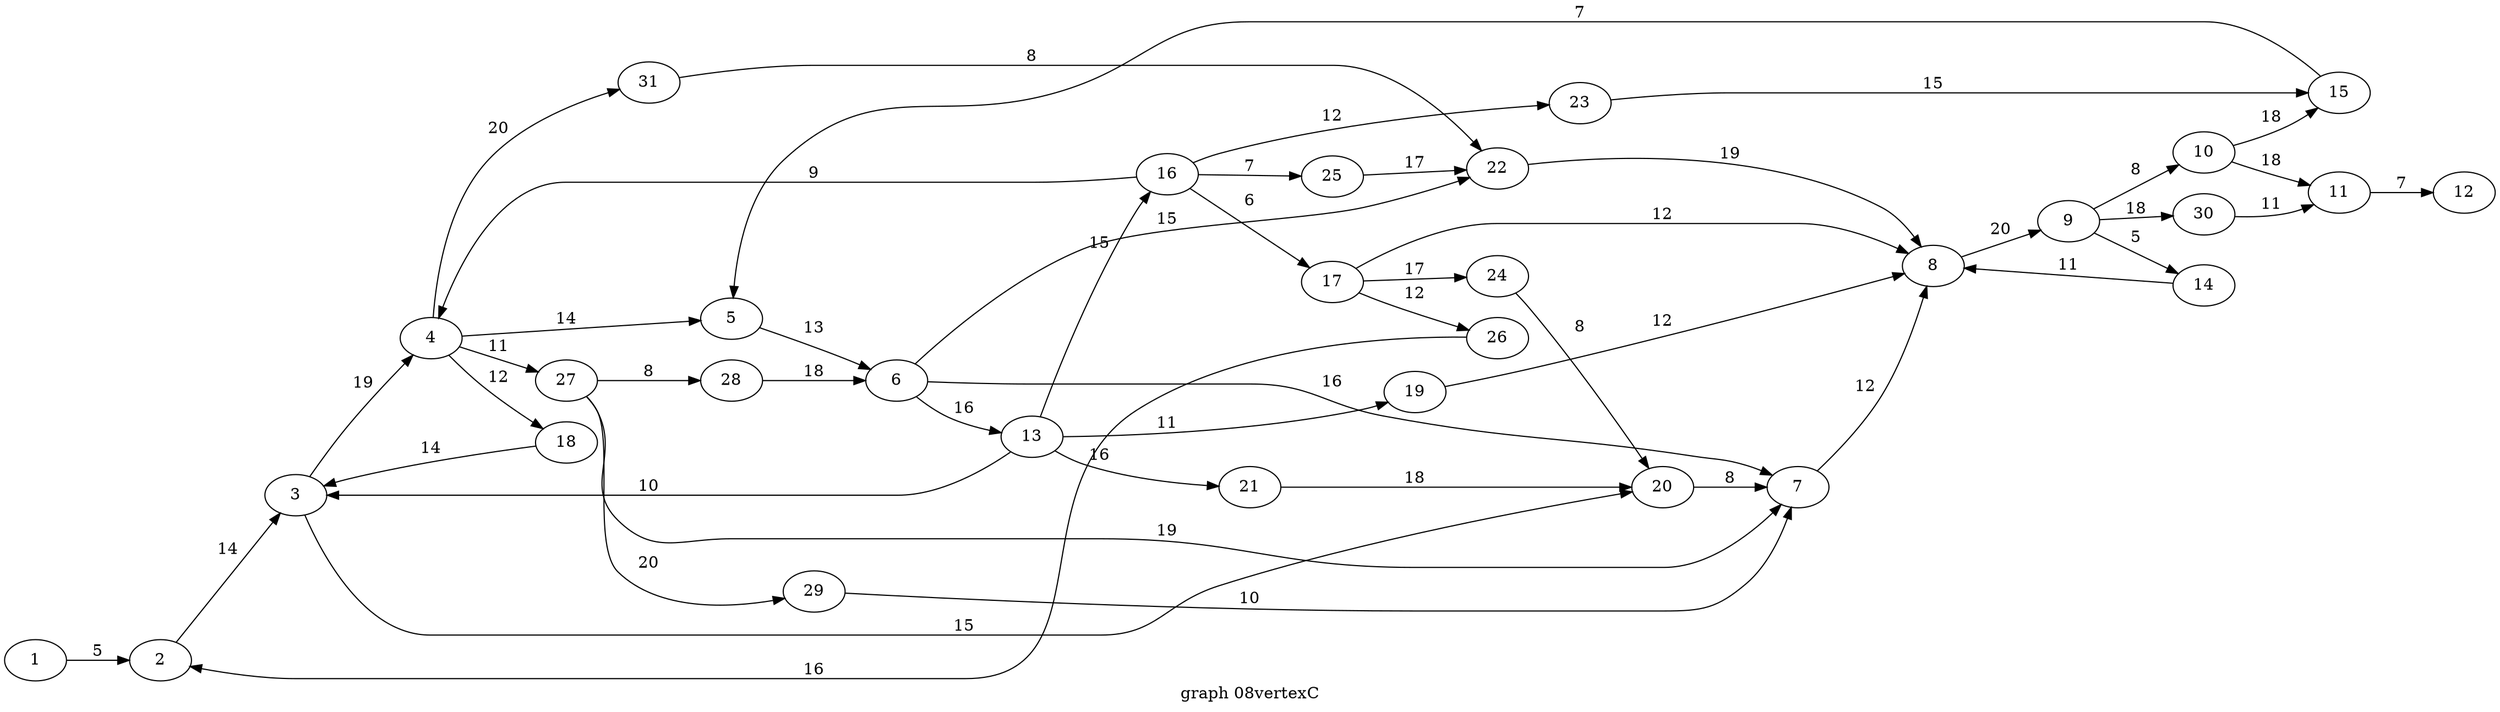 digraph g{

rankdir = LR

1 -> 2 [label = " 5 "];
2 -> 3 [label = " 14 "];
3 -> 4 [label = " 19 "];
4 -> 5 [label = " 14 "];
5 -> 6 [label = " 13 "];
6 -> 7 [label = " 16 "];
7 -> 8 [label = " 12 "];
8 -> 9 [label = " 20 "];
9 -> 10 [label = " 8 "];
10 -> 11 [label = " 18 "];
11 -> 12 [label = " 7 "];
6 -> 13 [label = " 16 "];
13 -> 3 [label = " 10 "];
9 -> 14 [label = " 5 "];
14 -> 8 [label = " 11 "];
10 -> 15 [label = " 18 "];
15 -> 5 [label = " 7 "];
13 -> 16 [label = " 15 "];
16 -> 4 [label = " 9 "];
16 -> 17 [label = " 6 "];
17 -> 8 [label = " 12 "];
4 -> 18 [label = " 12 "];
18 -> 3 [label = " 14 "];
13 -> 19 [label = " 11 "];
19 -> 8 [label = " 12 "];
3 -> 20 [label = " 15 "];
20 -> 7 [label = " 8 "];
13 -> 21 [label = " 16 "];
21 -> 20 [label = " 18 "];
6 -> 22 [label = " 15 "];
22 -> 8 [label = " 19 "];
16 -> 23 [label = " 12 "];
23 -> 15 [label = " 15 "];
17 -> 24 [label = " 17 "];
24 -> 20 [label = " 8 "];
16 -> 25 [label = " 7 "];
25 -> 22 [label = " 17 "];
17 -> 26 [label = " 12 "];
26 -> 2 [label = " 16 "];
4 -> 27 [label = " 11 "];
27 -> 7 [label = " 19 "];
27 -> 28 [label = " 8 "];
28 -> 6 [label = " 18 "];
27 -> 29 [label = " 20 "];
29 -> 7 [label = " 10 "];
9 -> 30 [label = " 18 "];
30 -> 11 [label = " 11 "];
4 -> 31 [label = " 20 "];
31 -> 22 [label = " 8 "];

label = "graph 08vertexC"
}
